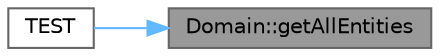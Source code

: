 digraph "Domain::getAllEntities"
{
 // LATEX_PDF_SIZE
  bgcolor="transparent";
  edge [fontname=Helvetica,fontsize=10,labelfontname=Helvetica,labelfontsize=10];
  node [fontname=Helvetica,fontsize=10,shape=box,height=0.2,width=0.4];
  rankdir="RL";
  Node1 [id="Node000001",label="Domain::getAllEntities",height=0.2,width=0.4,color="gray40", fillcolor="grey60", style="filled", fontcolor="black",tooltip="Возвращает все сущности домена."];
  Node1 -> Node2 [id="edge1_Node000001_Node000002",dir="back",color="steelblue1",style="solid",tooltip=" "];
  Node2 [id="Node000002",label="TEST",height=0.2,width=0.4,color="grey40", fillcolor="white", style="filled",URL="$group__domain__tests.html#ga14158e24e011a6319ed992f479d0559a",tooltip=" "];
}
